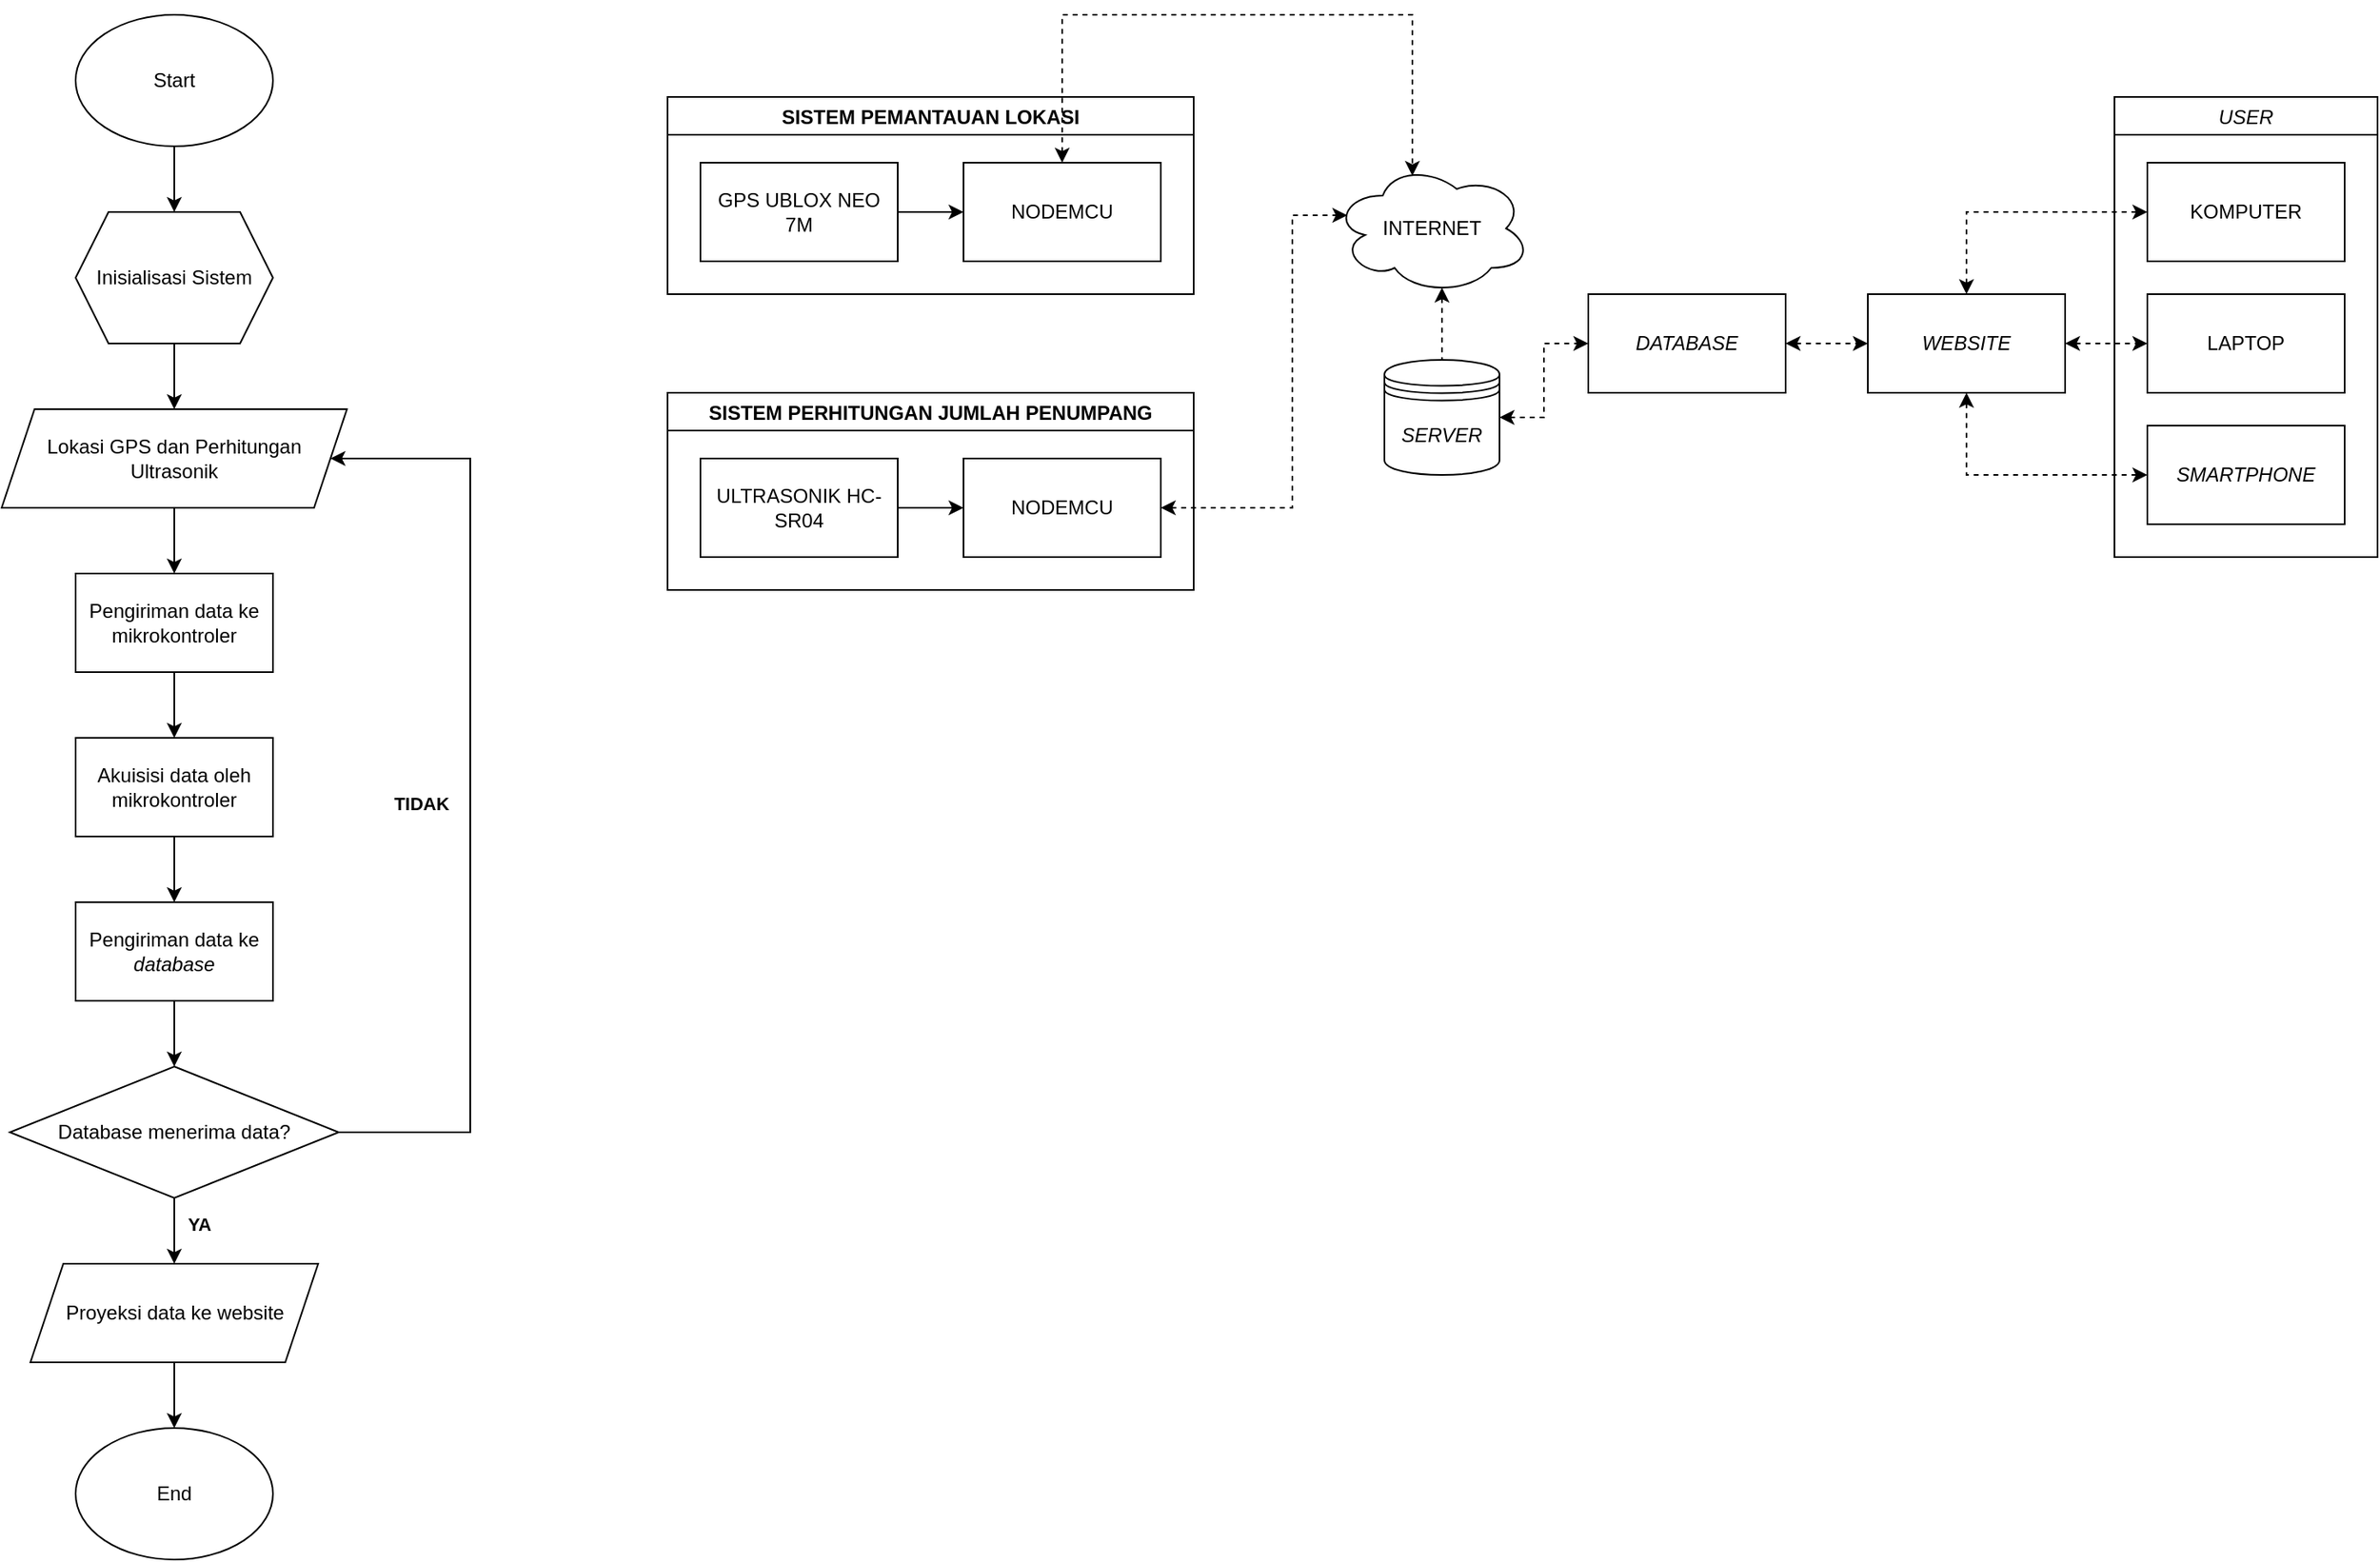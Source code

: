 <mxfile version="24.3.1" type="github">
  <diagram name="Page-1" id="yJ0czsLKRwosrbQ-xXQm">
    <mxGraphModel dx="2200" dy="1195" grid="1" gridSize="10" guides="1" tooltips="1" connect="1" arrows="1" fold="1" page="1" pageScale="1" pageWidth="850" pageHeight="1100" math="0" shadow="0">
      <root>
        <mxCell id="0" />
        <mxCell id="1" parent="0" />
        <mxCell id="yS4al7YbFfGDK6ix-DJF-15" style="edgeStyle=orthogonalEdgeStyle;rounded=0;orthogonalLoop=1;jettySize=auto;html=1;exitX=0.5;exitY=1;exitDx=0;exitDy=0;entryX=0.5;entryY=0;entryDx=0;entryDy=0;" edge="1" parent="1" source="yS4al7YbFfGDK6ix-DJF-4" target="yS4al7YbFfGDK6ix-DJF-6">
          <mxGeometry relative="1" as="geometry" />
        </mxCell>
        <mxCell id="yS4al7YbFfGDK6ix-DJF-4" value="Start" style="ellipse;whiteSpace=wrap;html=1;" vertex="1" parent="1">
          <mxGeometry x="155" y="60" width="120" height="80" as="geometry" />
        </mxCell>
        <mxCell id="yS4al7YbFfGDK6ix-DJF-16" style="edgeStyle=orthogonalEdgeStyle;rounded=0;orthogonalLoop=1;jettySize=auto;html=1;exitX=0.5;exitY=1;exitDx=0;exitDy=0;entryX=0.5;entryY=0;entryDx=0;entryDy=0;" edge="1" parent="1" source="yS4al7YbFfGDK6ix-DJF-6" target="yS4al7YbFfGDK6ix-DJF-8">
          <mxGeometry relative="1" as="geometry" />
        </mxCell>
        <mxCell id="yS4al7YbFfGDK6ix-DJF-6" value="Inisialisasi Sistem" style="shape=hexagon;perimeter=hexagonPerimeter2;whiteSpace=wrap;html=1;fixedSize=1;" vertex="1" parent="1">
          <mxGeometry x="155" y="180" width="120" height="80" as="geometry" />
        </mxCell>
        <mxCell id="yS4al7YbFfGDK6ix-DJF-17" style="edgeStyle=orthogonalEdgeStyle;rounded=0;orthogonalLoop=1;jettySize=auto;html=1;exitX=0.5;exitY=1;exitDx=0;exitDy=0;entryX=0.5;entryY=0;entryDx=0;entryDy=0;" edge="1" parent="1" source="yS4al7YbFfGDK6ix-DJF-8" target="yS4al7YbFfGDK6ix-DJF-10">
          <mxGeometry relative="1" as="geometry" />
        </mxCell>
        <mxCell id="yS4al7YbFfGDK6ix-DJF-8" value="Lokasi GPS dan Perhitungan Ultrasonik" style="shape=parallelogram;perimeter=parallelogramPerimeter;whiteSpace=wrap;html=1;fixedSize=1;" vertex="1" parent="1">
          <mxGeometry x="110" y="300" width="210" height="60" as="geometry" />
        </mxCell>
        <mxCell id="yS4al7YbFfGDK6ix-DJF-19" style="edgeStyle=orthogonalEdgeStyle;rounded=0;orthogonalLoop=1;jettySize=auto;html=1;exitX=0.5;exitY=1;exitDx=0;exitDy=0;entryX=0.5;entryY=0;entryDx=0;entryDy=0;" edge="1" parent="1" source="yS4al7YbFfGDK6ix-DJF-9" target="yS4al7YbFfGDK6ix-DJF-11">
          <mxGeometry relative="1" as="geometry" />
        </mxCell>
        <mxCell id="yS4al7YbFfGDK6ix-DJF-9" value="Akuisisi data oleh mikrokontroler" style="rounded=0;whiteSpace=wrap;html=1;" vertex="1" parent="1">
          <mxGeometry x="155" y="500" width="120" height="60" as="geometry" />
        </mxCell>
        <mxCell id="yS4al7YbFfGDK6ix-DJF-18" style="edgeStyle=orthogonalEdgeStyle;rounded=0;orthogonalLoop=1;jettySize=auto;html=1;exitX=0.5;exitY=1;exitDx=0;exitDy=0;entryX=0.5;entryY=0;entryDx=0;entryDy=0;" edge="1" parent="1" source="yS4al7YbFfGDK6ix-DJF-10" target="yS4al7YbFfGDK6ix-DJF-9">
          <mxGeometry relative="1" as="geometry" />
        </mxCell>
        <mxCell id="yS4al7YbFfGDK6ix-DJF-10" value="Pengiriman data ke mikrokontroler" style="rounded=0;whiteSpace=wrap;html=1;" vertex="1" parent="1">
          <mxGeometry x="155" y="400" width="120" height="60" as="geometry" />
        </mxCell>
        <mxCell id="yS4al7YbFfGDK6ix-DJF-20" style="edgeStyle=orthogonalEdgeStyle;rounded=0;orthogonalLoop=1;jettySize=auto;html=1;exitX=0.5;exitY=1;exitDx=0;exitDy=0;entryX=0.5;entryY=0;entryDx=0;entryDy=0;" edge="1" parent="1" source="yS4al7YbFfGDK6ix-DJF-11" target="yS4al7YbFfGDK6ix-DJF-12">
          <mxGeometry relative="1" as="geometry" />
        </mxCell>
        <mxCell id="yS4al7YbFfGDK6ix-DJF-11" value="Pengiriman data ke &lt;i&gt;database&lt;/i&gt;" style="rounded=0;whiteSpace=wrap;html=1;" vertex="1" parent="1">
          <mxGeometry x="155" y="600" width="120" height="60" as="geometry" />
        </mxCell>
        <mxCell id="yS4al7YbFfGDK6ix-DJF-21" value="&lt;b&gt;YA&lt;/b&gt;" style="edgeStyle=orthogonalEdgeStyle;rounded=0;orthogonalLoop=1;jettySize=auto;html=1;exitX=0.5;exitY=1;exitDx=0;exitDy=0;entryX=0.5;entryY=0;entryDx=0;entryDy=0;" edge="1" parent="1" source="yS4al7YbFfGDK6ix-DJF-12" target="yS4al7YbFfGDK6ix-DJF-13">
          <mxGeometry x="-0.2" y="15" relative="1" as="geometry">
            <mxPoint as="offset" />
          </mxGeometry>
        </mxCell>
        <mxCell id="yS4al7YbFfGDK6ix-DJF-23" value="&lt;b&gt;TIDAK&lt;/b&gt;" style="edgeStyle=orthogonalEdgeStyle;rounded=0;orthogonalLoop=1;jettySize=auto;html=1;exitX=1;exitY=0.5;exitDx=0;exitDy=0;entryX=1;entryY=0.5;entryDx=0;entryDy=0;" edge="1" parent="1" source="yS4al7YbFfGDK6ix-DJF-12" target="yS4al7YbFfGDK6ix-DJF-8">
          <mxGeometry x="-0.026" y="30" relative="1" as="geometry">
            <Array as="points">
              <mxPoint x="395" y="740" />
              <mxPoint x="395" y="330" />
            </Array>
            <mxPoint as="offset" />
          </mxGeometry>
        </mxCell>
        <mxCell id="yS4al7YbFfGDK6ix-DJF-12" value="Database menerima data?" style="rhombus;whiteSpace=wrap;html=1;" vertex="1" parent="1">
          <mxGeometry x="115" y="700" width="200" height="80" as="geometry" />
        </mxCell>
        <mxCell id="yS4al7YbFfGDK6ix-DJF-22" style="edgeStyle=orthogonalEdgeStyle;rounded=0;orthogonalLoop=1;jettySize=auto;html=1;exitX=0.5;exitY=1;exitDx=0;exitDy=0;entryX=0.5;entryY=0;entryDx=0;entryDy=0;" edge="1" parent="1" source="yS4al7YbFfGDK6ix-DJF-13" target="yS4al7YbFfGDK6ix-DJF-14">
          <mxGeometry relative="1" as="geometry" />
        </mxCell>
        <mxCell id="yS4al7YbFfGDK6ix-DJF-13" value="Proyeksi data ke website" style="shape=parallelogram;perimeter=parallelogramPerimeter;whiteSpace=wrap;html=1;fixedSize=1;" vertex="1" parent="1">
          <mxGeometry x="127.5" y="820" width="175" height="60" as="geometry" />
        </mxCell>
        <mxCell id="yS4al7YbFfGDK6ix-DJF-14" value="End" style="ellipse;whiteSpace=wrap;html=1;" vertex="1" parent="1">
          <mxGeometry x="155" y="920" width="120" height="80" as="geometry" />
        </mxCell>
        <mxCell id="yS4al7YbFfGDK6ix-DJF-25" value="SISTEM PEMANTAUAN LOKASI" style="swimlane;" vertex="1" parent="1">
          <mxGeometry x="515" y="110" width="320" height="120" as="geometry" />
        </mxCell>
        <mxCell id="yS4al7YbFfGDK6ix-DJF-28" value="" style="edgeStyle=orthogonalEdgeStyle;rounded=0;orthogonalLoop=1;jettySize=auto;html=1;" edge="1" parent="yS4al7YbFfGDK6ix-DJF-25" source="yS4al7YbFfGDK6ix-DJF-26" target="yS4al7YbFfGDK6ix-DJF-27">
          <mxGeometry relative="1" as="geometry" />
        </mxCell>
        <mxCell id="yS4al7YbFfGDK6ix-DJF-26" value="GPS UBLOX NEO 7M" style="rounded=0;whiteSpace=wrap;html=1;" vertex="1" parent="yS4al7YbFfGDK6ix-DJF-25">
          <mxGeometry x="20" y="40" width="120" height="60" as="geometry" />
        </mxCell>
        <mxCell id="yS4al7YbFfGDK6ix-DJF-27" value="NODEMCU" style="rounded=0;whiteSpace=wrap;html=1;" vertex="1" parent="yS4al7YbFfGDK6ix-DJF-25">
          <mxGeometry x="180" y="40" width="120" height="60" as="geometry" />
        </mxCell>
        <mxCell id="yS4al7YbFfGDK6ix-DJF-29" value="SISTEM PERHITUNGAN JUMLAH PENUMPANG" style="swimlane;" vertex="1" parent="1">
          <mxGeometry x="515" y="290" width="320" height="120" as="geometry" />
        </mxCell>
        <mxCell id="yS4al7YbFfGDK6ix-DJF-30" value="" style="edgeStyle=orthogonalEdgeStyle;rounded=0;orthogonalLoop=1;jettySize=auto;html=1;" edge="1" parent="yS4al7YbFfGDK6ix-DJF-29" source="yS4al7YbFfGDK6ix-DJF-31" target="yS4al7YbFfGDK6ix-DJF-32">
          <mxGeometry relative="1" as="geometry" />
        </mxCell>
        <mxCell id="yS4al7YbFfGDK6ix-DJF-31" value="ULTRASONIK HC-SR04" style="rounded=0;whiteSpace=wrap;html=1;" vertex="1" parent="yS4al7YbFfGDK6ix-DJF-29">
          <mxGeometry x="20" y="40" width="120" height="60" as="geometry" />
        </mxCell>
        <mxCell id="yS4al7YbFfGDK6ix-DJF-32" value="NODEMCU" style="rounded=0;whiteSpace=wrap;html=1;" vertex="1" parent="yS4al7YbFfGDK6ix-DJF-29">
          <mxGeometry x="180" y="40" width="120" height="60" as="geometry" />
        </mxCell>
        <mxCell id="yS4al7YbFfGDK6ix-DJF-37" style="edgeStyle=orthogonalEdgeStyle;rounded=0;orthogonalLoop=1;jettySize=auto;html=1;exitX=0.55;exitY=0.95;exitDx=0;exitDy=0;exitPerimeter=0;entryX=0.5;entryY=0;entryDx=0;entryDy=0;dashed=1;startArrow=classic;startFill=1;" edge="1" parent="1" source="yS4al7YbFfGDK6ix-DJF-33">
          <mxGeometry relative="1" as="geometry">
            <mxPoint x="986" y="323" as="targetPoint" />
          </mxGeometry>
        </mxCell>
        <mxCell id="yS4al7YbFfGDK6ix-DJF-33" value="INTERNET" style="ellipse;shape=cloud;whiteSpace=wrap;html=1;" vertex="1" parent="1">
          <mxGeometry x="920" y="150" width="120" height="80" as="geometry" />
        </mxCell>
        <mxCell id="yS4al7YbFfGDK6ix-DJF-34" style="edgeStyle=orthogonalEdgeStyle;rounded=0;orthogonalLoop=1;jettySize=auto;html=1;exitX=0.5;exitY=0;exitDx=0;exitDy=0;entryX=0.4;entryY=0.1;entryDx=0;entryDy=0;entryPerimeter=0;dashed=1;startArrow=classic;startFill=1;" edge="1" parent="1" source="yS4al7YbFfGDK6ix-DJF-27" target="yS4al7YbFfGDK6ix-DJF-33">
          <mxGeometry relative="1" as="geometry">
            <Array as="points">
              <mxPoint x="755" y="60" />
              <mxPoint x="968" y="60" />
            </Array>
          </mxGeometry>
        </mxCell>
        <mxCell id="yS4al7YbFfGDK6ix-DJF-35" style="edgeStyle=orthogonalEdgeStyle;rounded=0;orthogonalLoop=1;jettySize=auto;html=1;exitX=1;exitY=0.5;exitDx=0;exitDy=0;entryX=0.07;entryY=0.4;entryDx=0;entryDy=0;entryPerimeter=0;dashed=1;startArrow=classic;startFill=1;" edge="1" parent="1" source="yS4al7YbFfGDK6ix-DJF-32" target="yS4al7YbFfGDK6ix-DJF-33">
          <mxGeometry relative="1" as="geometry">
            <Array as="points">
              <mxPoint x="895" y="360" />
              <mxPoint x="895" y="182" />
            </Array>
          </mxGeometry>
        </mxCell>
        <mxCell id="yS4al7YbFfGDK6ix-DJF-43" style="edgeStyle=orthogonalEdgeStyle;rounded=0;orthogonalLoop=1;jettySize=auto;html=1;exitX=1;exitY=0.5;exitDx=0;exitDy=0;entryX=0;entryY=0.5;entryDx=0;entryDy=0;startArrow=classic;startFill=1;dashed=1;" edge="1" parent="1" source="yS4al7YbFfGDK6ix-DJF-38" target="yS4al7YbFfGDK6ix-DJF-42">
          <mxGeometry relative="1" as="geometry" />
        </mxCell>
        <mxCell id="yS4al7YbFfGDK6ix-DJF-38" value="&lt;i&gt;DATABASE&lt;/i&gt;" style="rounded=0;whiteSpace=wrap;html=1;" vertex="1" parent="1">
          <mxGeometry x="1075" y="230" width="120" height="60" as="geometry" />
        </mxCell>
        <mxCell id="yS4al7YbFfGDK6ix-DJF-54" style="edgeStyle=orthogonalEdgeStyle;rounded=0;orthogonalLoop=1;jettySize=auto;html=1;exitX=1;exitY=0.5;exitDx=0;exitDy=0;entryX=0;entryY=0.5;entryDx=0;entryDy=0;startArrow=classic;startFill=1;dashed=1;" edge="1" parent="1" source="yS4al7YbFfGDK6ix-DJF-42" target="yS4al7YbFfGDK6ix-DJF-47">
          <mxGeometry relative="1" as="geometry" />
        </mxCell>
        <mxCell id="yS4al7YbFfGDK6ix-DJF-55" style="edgeStyle=orthogonalEdgeStyle;rounded=0;orthogonalLoop=1;jettySize=auto;html=1;exitX=0.5;exitY=1;exitDx=0;exitDy=0;entryX=0;entryY=0.5;entryDx=0;entryDy=0;startArrow=classic;startFill=1;dashed=1;" edge="1" parent="1" source="yS4al7YbFfGDK6ix-DJF-42" target="yS4al7YbFfGDK6ix-DJF-48">
          <mxGeometry relative="1" as="geometry" />
        </mxCell>
        <mxCell id="yS4al7YbFfGDK6ix-DJF-56" style="edgeStyle=orthogonalEdgeStyle;rounded=0;orthogonalLoop=1;jettySize=auto;html=1;exitX=0.5;exitY=0;exitDx=0;exitDy=0;entryX=0;entryY=0.5;entryDx=0;entryDy=0;startArrow=classic;startFill=1;dashed=1;" edge="1" parent="1" source="yS4al7YbFfGDK6ix-DJF-42" target="yS4al7YbFfGDK6ix-DJF-46">
          <mxGeometry relative="1" as="geometry" />
        </mxCell>
        <mxCell id="yS4al7YbFfGDK6ix-DJF-42" value="&lt;i&gt;WEBSITE&lt;/i&gt;" style="rounded=0;whiteSpace=wrap;html=1;" vertex="1" parent="1">
          <mxGeometry x="1245" y="230" width="120" height="60" as="geometry" />
        </mxCell>
        <mxCell id="yS4al7YbFfGDK6ix-DJF-45" style="edgeStyle=orthogonalEdgeStyle;rounded=0;orthogonalLoop=1;jettySize=auto;html=1;exitX=1;exitY=0.5;exitDx=0;exitDy=0;entryX=0;entryY=0.5;entryDx=0;entryDy=0;startArrow=classic;startFill=1;dashed=1;" edge="1" parent="1" source="yS4al7YbFfGDK6ix-DJF-44" target="yS4al7YbFfGDK6ix-DJF-38">
          <mxGeometry relative="1" as="geometry" />
        </mxCell>
        <mxCell id="yS4al7YbFfGDK6ix-DJF-44" value="&lt;i&gt;SERVER&lt;/i&gt;" style="shape=datastore;whiteSpace=wrap;html=1;" vertex="1" parent="1">
          <mxGeometry x="951" y="270" width="70" height="70" as="geometry" />
        </mxCell>
        <mxCell id="yS4al7YbFfGDK6ix-DJF-49" value="USER" style="swimlane;startSize=23;fontStyle=2" vertex="1" parent="1">
          <mxGeometry x="1395" y="110" width="160" height="280" as="geometry" />
        </mxCell>
        <mxCell id="yS4al7YbFfGDK6ix-DJF-46" value="KOMPUTER" style="rounded=0;whiteSpace=wrap;html=1;" vertex="1" parent="yS4al7YbFfGDK6ix-DJF-49">
          <mxGeometry x="20" y="40" width="120" height="60" as="geometry" />
        </mxCell>
        <mxCell id="yS4al7YbFfGDK6ix-DJF-47" value="LAPTOP" style="rounded=0;whiteSpace=wrap;html=1;" vertex="1" parent="yS4al7YbFfGDK6ix-DJF-49">
          <mxGeometry x="20" y="120" width="120" height="60" as="geometry" />
        </mxCell>
        <mxCell id="yS4al7YbFfGDK6ix-DJF-48" value="&lt;i&gt;SMARTPHONE&lt;/i&gt;" style="rounded=0;whiteSpace=wrap;html=1;" vertex="1" parent="yS4al7YbFfGDK6ix-DJF-49">
          <mxGeometry x="20" y="200" width="120" height="60" as="geometry" />
        </mxCell>
      </root>
    </mxGraphModel>
  </diagram>
</mxfile>
